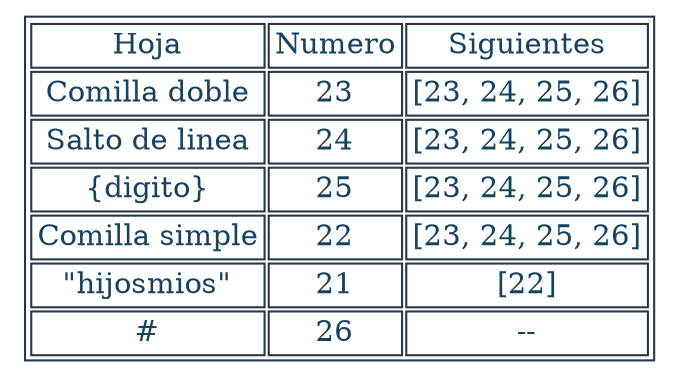 digraph T {
aHtmlTable [
   shape=plaintext
   color="#283747" fontcolor="#154360" label=<

   <table border='1' cellborder='1'>
   <tr>
      <td>Hoja</td>
      <td>Numero</td>
      <td>Siguientes</td>
   </tr>	<tr><td>Comilla doble</td><td>23</td><td>[23, 24, 25, 26]</td></tr>
	<tr><td>Salto de linea</td><td>24</td><td>[23, 24, 25, 26]</td></tr>
	<tr><td>{digito}</td><td>25</td><td>[23, 24, 25, 26]</td></tr>
	<tr><td>Comilla simple</td><td>22</td><td>[23, 24, 25, 26]</td></tr>
	<tr><td>"hijosmios"</td><td>21</td><td>[22]</td></tr>
<tr><td>#</td><td>26</td><td>--</td></tr>	
</table>

   >]; 

}